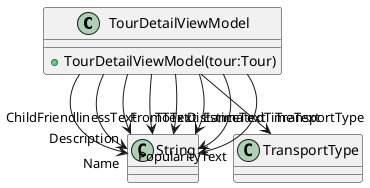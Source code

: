 @startuml
class TourDetailViewModel {
    + TourDetailViewModel(tour:Tour)
}
TourDetailViewModel --> "Name" String
TourDetailViewModel --> "Description" String
TourDetailViewModel --> "FromText" String
TourDetailViewModel --> "ToText" String
TourDetailViewModel --> "DistanceText" String
TourDetailViewModel --> "EstimatedTimeText" String
TourDetailViewModel --> "TransportType" TransportType
TourDetailViewModel --> "PopularityText" String
TourDetailViewModel --> "ChildFriendlinessText" String
@enduml
